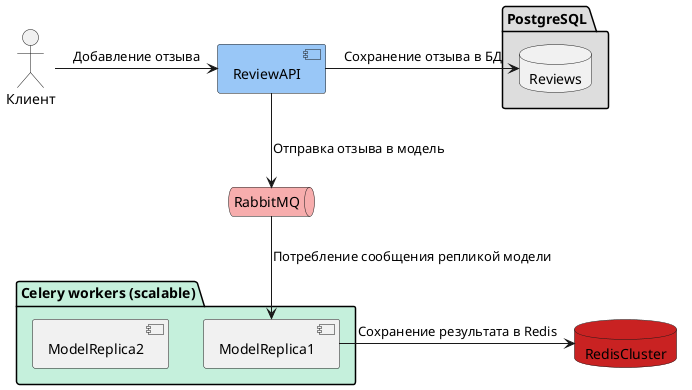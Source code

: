 @startuml
skinparam componentStyle uml2
actor Клиент as Client
component ReviewAPI #99c7f7
package "PostgreSQL" #DDDDDD{
database Reviews
}

queue RabbitMQ #f7adad
database RedisCluster #c92222

package "Celery workers (scalable)" #c5f0dc{
component ModelReplica1
component ModelReplica2
}

Client -> ReviewAPI: Добавление отзыва
ReviewAPI -> Reviews: Сохранение отзыва в БД
ReviewAPI -down-> RabbitMQ: Отправка отзыва в модель
RabbitMQ -down-> ModelReplica1: Потребление сообщения репликой модели
ModelReplica1 -right-> RedisCluster: Сохранение результата в Redis
@enduml
